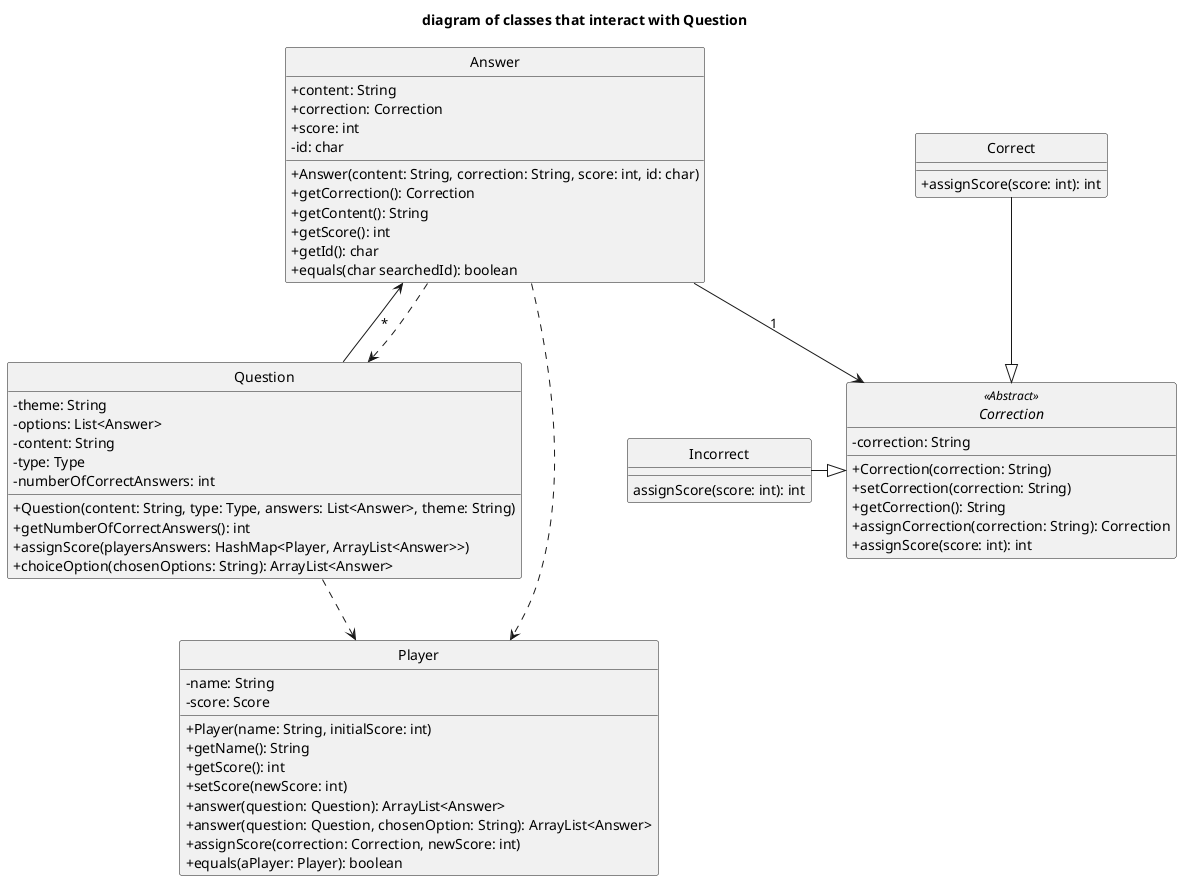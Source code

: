 @startuml

skinparam monochrome true
hide circle
skinparam classAttributeIconSize 0

title: diagram of classes that interact with Question

class Question{
-theme: String
-options: List<Answer>
-content: String
-type: Type
-numberOfCorrectAnswers: int
+Question(content: String, type: Type, answers: List<Answer>, theme: String)
+getNumberOfCorrectAnswers(): int
+assignScore(playersAnswers: HashMap<Player, ArrayList<Answer>>)
+choiceOption(chosenOptions: String): ArrayList<Answer>
}

class Answer{
+content: String
+correction: Correction
+score: int
-id: char
+Answer(content: String, correction: String, score: int, id: char)
+getCorrection(): Correction
+getContent(): String
+getScore(): int
+getId(): char
+equals(char searchedId): boolean
}

abstract class Correction{
-correction: String
+Correction(correction: String)
+setCorrection(correction: String)
+getCorrection(): String
+assignCorrection(correction: String): Correction
+assignScore(score: int): int
}

class Correct{
+assignScore(score: int): int
}

class Incorrect{
assignScore(score: int): int
}

class Player{
-name: String
-score: Score
+Player(name: String, initialScore: int)
+getName(): String
+getScore(): int
+setScore(newScore: int)
+answer(question: Question): ArrayList<Answer>
+answer(question: Question, chosenOption: String): ArrayList<Answer>
+assignScore(correction: Correction, newScore: int)
+equals(aPlayer: Player): boolean
}

Question --> Answer:*
Question ..> Player

Answer ..> Question
Answer ..> Player
Answer --> Correction:1

Correction <<Abstract>>

Correct --|> Correction
Incorrect -|> Correction

@enduml
